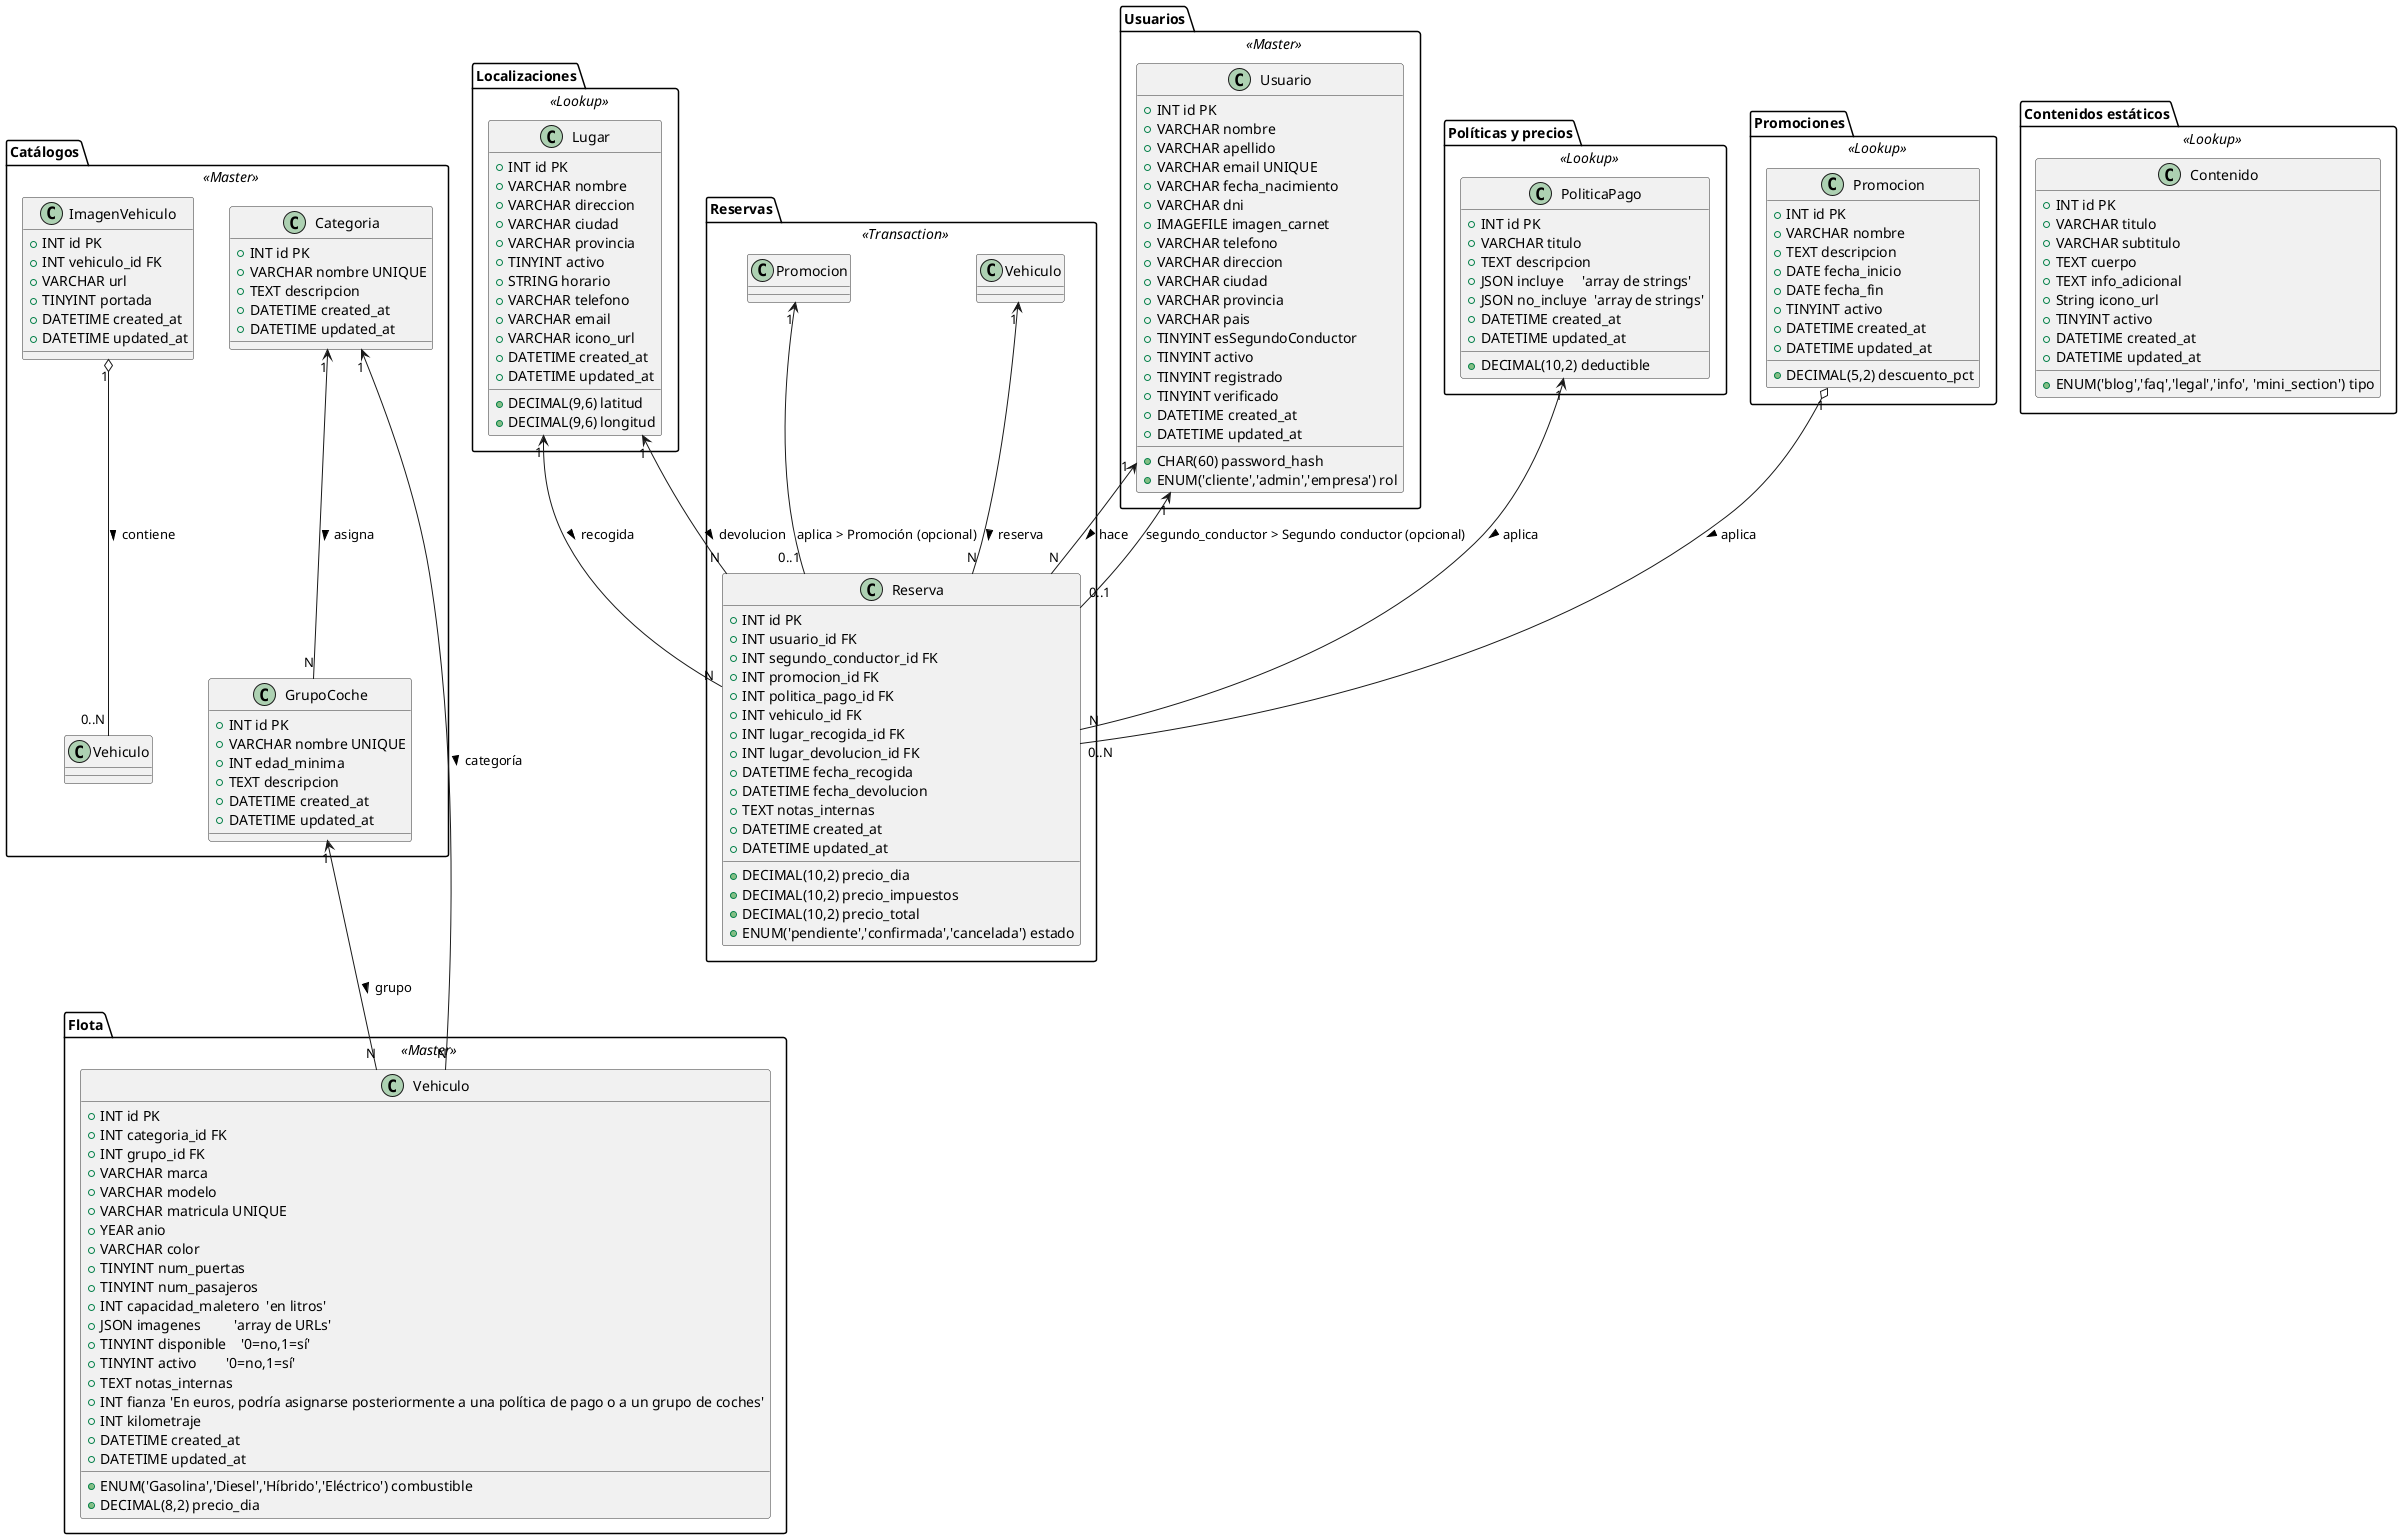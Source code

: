 @startuml esquemadbMOBILITY4YOU
' ================================
' Diagrama de clases / tablas MySQL
' ================================

' Opciones de PlantUML para bases de datos
skinparam class {
  BackgroundColor<<Master>> #DDFFDD
  BackgroundColor<<Lookup>> #FFEECC
  BackgroundColor<<Transaction>> #FFDDDD
  BorderColor #333
}

' ----------------
package "Catálogos" <<Master>> {
  ' Tabla de categorías de Vehiculos (Coches | Furgonetas | Otros vehiculos más adelante)'
  class Categoria {
    + INT id PK
    + VARCHAR nombre UNIQUE
    + TEXT descripcion
    + DATETIME created_at
    + DATETIME updated_at
  }

  ' Tabla de grupos de coches (Ej: SUV, Monovolumen, Compacto, etc --> En principio se aplicará a sólo coches, y se usarán segmentos [Segmento A, Segmento B, ...])'
  class GrupoCoche {
    + INT id PK
    + VARCHAR nombre UNIQUE
    + INT edad_minima
    + TEXT descripcion 
    + DATETIME created_at
    + DATETIME updated_at
  }

  class ImagenVehiculo {
    + INT id PK
    + INT vehiculo_id FK
    + VARCHAR url
    + TINYINT portada
    + DATETIME created_at
    + DATETIME updated_at
  }

  ImagenVehiculo "1" o-- "0..N" Vehiculo : contiene >
  Categoria "1" <-- "N" GrupoCoche : asigna >
}



package "Flota" <<Master>> {
  class Vehiculo {
    + INT id PK
    + INT categoria_id FK
    + INT grupo_id FK
    + ENUM('Gasolina','Diesel','Híbrido','Eléctrico') combustible
    + VARCHAR marca
    + VARCHAR modelo
    + VARCHAR matricula UNIQUE
    + YEAR anio
    + VARCHAR color
    + TINYINT num_puertas
    + TINYINT num_pasajeros
    + INT capacidad_maletero  'en litros'
    + DECIMAL(8,2) precio_dia
    + JSON imagenes         'array de URLs'
    + TINYINT disponible    '0=no,1=sí'
    + TINYINT activo        '0=no,1=sí'
    + TEXT notas_internas
    + INT fianza 'En euros, podría asignarse posteriormente a una política de pago o a un grupo de coches'
    + INT kilometraje
    + DATETIME created_at
    + DATETIME updated_at
  }
  Categoria "1" <-- "N" Vehiculo      : categoría >
  GrupoCoche "1" <-- "N" Vehiculo     : grupo >
}

package "Localizaciones" <<Lookup>> {
  class Lugar {
    + INT id PK
    + VARCHAR nombre
    + VARCHAR direccion
    + VARCHAR ciudad
    + VARCHAR provincia
    + DECIMAL(9,6) latitud
    + DECIMAL(9,6) longitud
    + TINYINT activo
    + STRING horario
    + VARCHAR telefono
    + VARCHAR email
    + VARCHAR icono_url
    + DATETIME created_at
    + DATETIME updated_at
  }
}

package "Usuarios" <<Master>> {
  class Usuario {
    + INT id PK
    + VARCHAR nombre
    + VARCHAR apellido
    + VARCHAR email UNIQUE
    + VARCHAR fecha_nacimiento
    + CHAR(60) password_hash
    + VARCHAR dni
    + IMAGEFILE imagen_carnet
    + VARCHAR telefono
    + VARCHAR direccion
    + VARCHAR ciudad
    + VARCHAR provincia
    + VARCHAR pais
    + ENUM('cliente','admin','empresa') rol
    + TINYINT esSegundoConductor
    + TINYINT activo
    + TINYINT registrado
    + TINYINT verificado
    + DATETIME created_at
    + DATETIME updated_at
  }
}

package "Políticas y precios" <<Lookup>> {
  class PoliticaPago {
    + INT id PK
    + VARCHAR titulo
    + DECIMAL(10,2) deductible
    + TEXT descripcion
    + JSON incluye     'array de strings'
    + JSON no_incluye  'array de strings'
    + DATETIME created_at
    + DATETIME updated_at
  }
}

package "Reservas" <<Transaction>> {
  class Reserva {
    + INT id PK
    + INT usuario_id FK
    + INT segundo_conductor_id FK
    + INT promocion_id FK
    + INT politica_pago_id FK
    + INT vehiculo_id FK
    + INT lugar_recogida_id FK
    + INT lugar_devolucion_id FK
    + DATETIME fecha_recogida
    + DATETIME fecha_devolucion
    + DECIMAL(10,2) precio_dia
    + DECIMAL(10,2) precio_impuestos
    + DECIMAL(10,2) precio_total
    + ENUM('pendiente','confirmada','cancelada') estado
    + TEXT notas_internas
    + DATETIME created_at
    + DATETIME updated_at
  }

  Usuario "1" <-- "N" Reserva          : hace >
  Vehiculo   "1" <-- "N" Reserva          : reserva >
  Lugar   "1" <-- "N" Reserva : recogida >
  Lugar   "1" <-- "N" Reserva : devolucion >
  PoliticaPago "1" <-- "N" Reserva    : aplica >
  Usuario "1" <-- "0..1" Reserva : segundo_conductor > Segundo conductor (opcional)
  Promocion "1" <-- "0..1" Reserva : aplica > Promoción (opcional)
}

' Inicialmente no se aplicarán promociones a las reservas, pero se implemtará más adelante'
package "Promociones" <<Lookup>> {
  class Promocion {
    + INT id PK
    + VARCHAR nombre
    + TEXT descripcion
    + DECIMAL(5,2) descuento_pct
    + DATE fecha_inicio
    + DATE fecha_fin
    + TINYINT activo
    + DATETIME created_at
    + DATETIME updated_at
  }
  ' Reserva puede tener promoción (opcional)
  Promocion "1" o-- "0..N" Reserva : aplica >
}

package "Contenidos estáticos" <<Lookup>> {
  class Contenido {
    + INT id PK
    + ENUM('blog','faq','legal','info', 'mini_section') tipo
    + VARCHAR titulo
    + VARCHAR subtitulo
    + TEXT cuerpo
    + TEXT info_adicional
    + String icono_url
    + TINYINT activo
    + DATETIME created_at
    + DATETIME updated_at
  }
}


''PRUEBA NOTIFICACIONES''
@enduml
